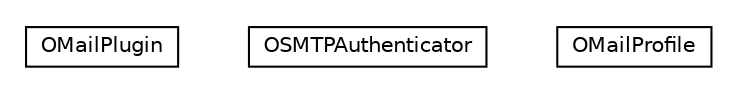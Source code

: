 #!/usr/local/bin/dot
#
# Class diagram 
# Generated by UMLGraph version R5_6-24-gf6e263 (http://www.umlgraph.org/)
#

digraph G {
	edge [fontname="Helvetica",fontsize=10,labelfontname="Helvetica",labelfontsize=10];
	node [fontname="Helvetica",fontsize=10,shape=plaintext];
	nodesep=0.25;
	ranksep=0.5;
	// com.orientechnologies.orient.server.plugin.mail.OMailPlugin
	c328724 [label=<<table title="com.orientechnologies.orient.server.plugin.mail.OMailPlugin" border="0" cellborder="1" cellspacing="0" cellpadding="2" port="p" href="./OMailPlugin.html">
		<tr><td><table border="0" cellspacing="0" cellpadding="1">
<tr><td align="center" balign="center"> OMailPlugin </td></tr>
		</table></td></tr>
		</table>>, URL="./OMailPlugin.html", fontname="Helvetica", fontcolor="black", fontsize=10.0];
	// com.orientechnologies.orient.server.plugin.mail.OSMTPAuthenticator
	c328725 [label=<<table title="com.orientechnologies.orient.server.plugin.mail.OSMTPAuthenticator" border="0" cellborder="1" cellspacing="0" cellpadding="2" port="p" href="./OSMTPAuthenticator.html">
		<tr><td><table border="0" cellspacing="0" cellpadding="1">
<tr><td align="center" balign="center"> OSMTPAuthenticator </td></tr>
		</table></td></tr>
		</table>>, URL="./OSMTPAuthenticator.html", fontname="Helvetica", fontcolor="black", fontsize=10.0];
	// com.orientechnologies.orient.server.plugin.mail.OMailProfile
	c328726 [label=<<table title="com.orientechnologies.orient.server.plugin.mail.OMailProfile" border="0" cellborder="1" cellspacing="0" cellpadding="2" port="p" href="./OMailProfile.html">
		<tr><td><table border="0" cellspacing="0" cellpadding="1">
<tr><td align="center" balign="center"> OMailProfile </td></tr>
		</table></td></tr>
		</table>>, URL="./OMailProfile.html", fontname="Helvetica", fontcolor="black", fontsize=10.0];
}

